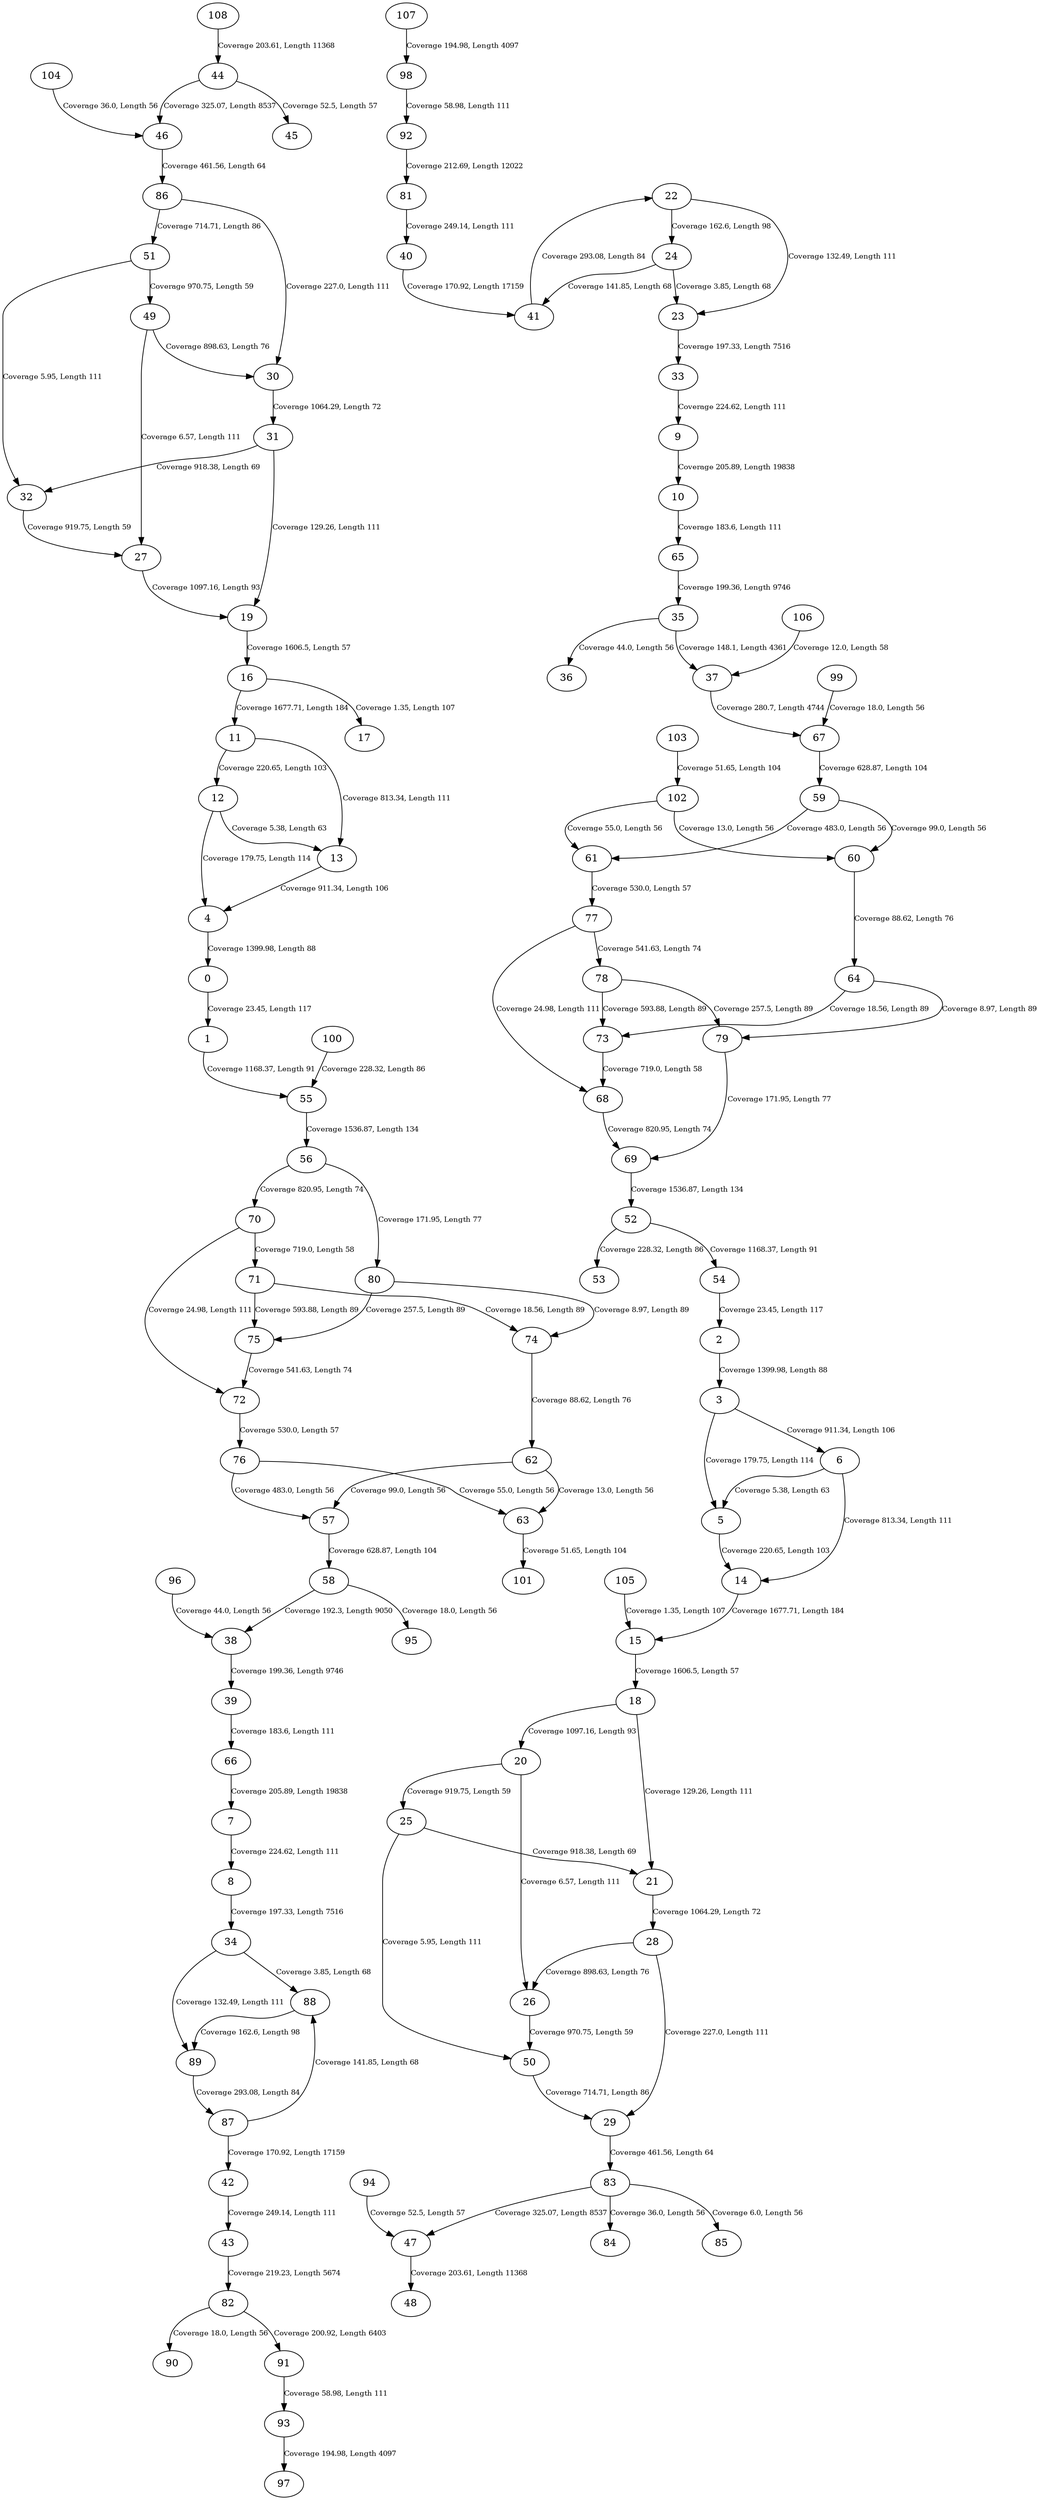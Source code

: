 strict digraph "" {
	0 -> 1	[fontsize=10,
		label="Coverage 23.45, Length 117"];
	1 -> 55	[fontsize=10,
		label="Coverage 1168.37, Length 91"];
	2 -> 3	[fontsize=10,
		label="Coverage 1399.98, Length 88"];
	3 -> 5	[fontsize=10,
		label="Coverage 179.75, Length 114"];
	3 -> 6	[fontsize=10,
		label="Coverage 911.34, Length 106"];
	4 -> 0	[fontsize=10,
		label="Coverage 1399.98, Length 88"];
	5 -> 14	[fontsize=10,
		label="Coverage 220.65, Length 103"];
	6 -> 5	[fontsize=10,
		label="Coverage 5.38, Length 63"];
	6 -> 14	[fontsize=10,
		label="Coverage 813.34, Length 111"];
	7 -> 8	[fontsize=10,
		label="Coverage 224.62, Length 111"];
	8 -> 34	[fontsize=10,
		label="Coverage 197.33, Length 7516"];
	9 -> 10	[fontsize=10,
		label="Coverage 205.89, Length 19838"];
	10 -> 65	[fontsize=10,
		label="Coverage 183.6, Length 111"];
	11 -> 12	[fontsize=10,
		label="Coverage 220.65, Length 103"];
	11 -> 13	[fontsize=10,
		label="Coverage 813.34, Length 111"];
	12 -> 4	[fontsize=10,
		label="Coverage 179.75, Length 114"];
	12 -> 13	[fontsize=10,
		label="Coverage 5.38, Length 63"];
	13 -> 4	[fontsize=10,
		label="Coverage 911.34, Length 106"];
	14 -> 15	[fontsize=10,
		label="Coverage 1677.71, Length 184"];
	15 -> 18	[fontsize=10,
		label="Coverage 1606.5, Length 57"];
	16 -> 11	[fontsize=10,
		label="Coverage 1677.71, Length 184"];
	16 -> 17	[fontsize=10,
		label="Coverage 1.35, Length 107"];
	18 -> 20	[fontsize=10,
		label="Coverage 1097.16, Length 93"];
	18 -> 21	[fontsize=10,
		label="Coverage 129.26, Length 111"];
	19 -> 16	[fontsize=10,
		label="Coverage 1606.5, Length 57"];
	20 -> 25	[fontsize=10,
		label="Coverage 919.75, Length 59"];
	20 -> 26	[fontsize=10,
		label="Coverage 6.57, Length 111"];
	21 -> 28	[fontsize=10,
		label="Coverage 1064.29, Length 72"];
	22 -> 23	[fontsize=10,
		label="Coverage 132.49, Length 111"];
	22 -> 24	[fontsize=10,
		label="Coverage 162.6, Length 98"];
	23 -> 33	[fontsize=10,
		label="Coverage 197.33, Length 7516"];
	24 -> 23	[fontsize=10,
		label="Coverage 3.85, Length 68"];
	24 -> 41	[fontsize=10,
		label="Coverage 141.85, Length 68"];
	25 -> 21	[fontsize=10,
		label="Coverage 918.38, Length 69"];
	25 -> 50	[fontsize=10,
		label="Coverage 5.95, Length 111"];
	26 -> 50	[fontsize=10,
		label="Coverage 970.75, Length 59"];
	27 -> 19	[fontsize=10,
		label="Coverage 1097.16, Length 93"];
	28 -> 26	[fontsize=10,
		label="Coverage 898.63, Length 76"];
	28 -> 29	[fontsize=10,
		label="Coverage 227.0, Length 111"];
	29 -> 83	[fontsize=10,
		label="Coverage 461.56, Length 64"];
	30 -> 31	[fontsize=10,
		label="Coverage 1064.29, Length 72"];
	31 -> 19	[fontsize=10,
		label="Coverage 129.26, Length 111"];
	31 -> 32	[fontsize=10,
		label="Coverage 918.38, Length 69"];
	32 -> 27	[fontsize=10,
		label="Coverage 919.75, Length 59"];
	33 -> 9	[fontsize=10,
		label="Coverage 224.62, Length 111"];
	34 -> 88	[fontsize=10,
		label="Coverage 3.85, Length 68"];
	34 -> 89	[fontsize=10,
		label="Coverage 132.49, Length 111"];
	35 -> 36	[fontsize=10,
		label="Coverage 44.0, Length 56"];
	35 -> 37	[fontsize=10,
		label="Coverage 148.1, Length 4361"];
	37 -> 67	[fontsize=10,
		label="Coverage 280.7, Length 4744"];
	38 -> 39	[fontsize=10,
		label="Coverage 199.36, Length 9746"];
	39 -> 66	[fontsize=10,
		label="Coverage 183.6, Length 111"];
	40 -> 41	[fontsize=10,
		label="Coverage 170.92, Length 17159"];
	41 -> 22	[fontsize=10,
		label="Coverage 293.08, Length 84"];
	42 -> 43	[fontsize=10,
		label="Coverage 249.14, Length 111"];
	43 -> 82	[fontsize=10,
		label="Coverage 219.23, Length 5674"];
	44 -> 45	[fontsize=10,
		label="Coverage 52.5, Length 57"];
	44 -> 46	[fontsize=10,
		label="Coverage 325.07, Length 8537"];
	46 -> 86	[fontsize=10,
		label="Coverage 461.56, Length 64"];
	47 -> 48	[fontsize=10,
		label="Coverage 203.61, Length 11368"];
	49 -> 27	[fontsize=10,
		label="Coverage 6.57, Length 111"];
	49 -> 30	[fontsize=10,
		label="Coverage 898.63, Length 76"];
	50 -> 29	[fontsize=10,
		label="Coverage 714.71, Length 86"];
	51 -> 32	[fontsize=10,
		label="Coverage 5.95, Length 111"];
	51 -> 49	[fontsize=10,
		label="Coverage 970.75, Length 59"];
	52 -> 53	[fontsize=10,
		label="Coverage 228.32, Length 86"];
	52 -> 54	[fontsize=10,
		label="Coverage 1168.37, Length 91"];
	54 -> 2	[fontsize=10,
		label="Coverage 23.45, Length 117"];
	55 -> 56	[fontsize=10,
		label="Coverage 1536.87, Length 134"];
	56 -> 70	[fontsize=10,
		label="Coverage 820.95, Length 74"];
	56 -> 80	[fontsize=10,
		label="Coverage 171.95, Length 77"];
	57 -> 58	[fontsize=10,
		label="Coverage 628.87, Length 104"];
	58 -> 38	[fontsize=10,
		label="Coverage 192.3, Length 9050"];
	58 -> 95	[fontsize=10,
		label="Coverage 18.0, Length 56"];
	59 -> 60	[fontsize=10,
		label="Coverage 99.0, Length 56"];
	59 -> 61	[fontsize=10,
		label="Coverage 483.0, Length 56"];
	60 -> 64	[fontsize=10,
		label="Coverage 88.62, Length 76"];
	61 -> 77	[fontsize=10,
		label="Coverage 530.0, Length 57"];
	62 -> 57	[fontsize=10,
		label="Coverage 99.0, Length 56"];
	62 -> 63	[fontsize=10,
		label="Coverage 13.0, Length 56"];
	63 -> 101	[fontsize=10,
		label="Coverage 51.65, Length 104"];
	64 -> 73	[fontsize=10,
		label="Coverage 18.56, Length 89"];
	64 -> 79	[fontsize=10,
		label="Coverage 8.97, Length 89"];
	65 -> 35	[fontsize=10,
		label="Coverage 199.36, Length 9746"];
	66 -> 7	[fontsize=10,
		label="Coverage 205.89, Length 19838"];
	67 -> 59	[fontsize=10,
		label="Coverage 628.87, Length 104"];
	68 -> 69	[fontsize=10,
		label="Coverage 820.95, Length 74"];
	69 -> 52	[fontsize=10,
		label="Coverage 1536.87, Length 134"];
	70 -> 71	[fontsize=10,
		label="Coverage 719.0, Length 58"];
	70 -> 72	[fontsize=10,
		label="Coverage 24.98, Length 111"];
	71 -> 74	[fontsize=10,
		label="Coverage 18.56, Length 89"];
	71 -> 75	[fontsize=10,
		label="Coverage 593.88, Length 89"];
	72 -> 76	[fontsize=10,
		label="Coverage 530.0, Length 57"];
	73 -> 68	[fontsize=10,
		label="Coverage 719.0, Length 58"];
	74 -> 62	[fontsize=10,
		label="Coverage 88.62, Length 76"];
	75 -> 72	[fontsize=10,
		label="Coverage 541.63, Length 74"];
	76 -> 57	[fontsize=10,
		label="Coverage 483.0, Length 56"];
	76 -> 63	[fontsize=10,
		label="Coverage 55.0, Length 56"];
	77 -> 68	[fontsize=10,
		label="Coverage 24.98, Length 111"];
	77 -> 78	[fontsize=10,
		label="Coverage 541.63, Length 74"];
	78 -> 73	[fontsize=10,
		label="Coverage 593.88, Length 89"];
	78 -> 79	[fontsize=10,
		label="Coverage 257.5, Length 89"];
	79 -> 69	[fontsize=10,
		label="Coverage 171.95, Length 77"];
	80 -> 74	[fontsize=10,
		label="Coverage 8.97, Length 89"];
	80 -> 75	[fontsize=10,
		label="Coverage 257.5, Length 89"];
	81 -> 40	[fontsize=10,
		label="Coverage 249.14, Length 111"];
	82 -> 90	[fontsize=10,
		label="Coverage 18.0, Length 56"];
	82 -> 91	[fontsize=10,
		label="Coverage 200.92, Length 6403"];
	83 -> 47	[fontsize=10,
		label="Coverage 325.07, Length 8537"];
	83 -> 84	[fontsize=10,
		label="Coverage 36.0, Length 56"];
	83 -> 85	[fontsize=10,
		label="Coverage 6.0, Length 56"];
	86 -> 30	[fontsize=10,
		label="Coverage 227.0, Length 111"];
	86 -> 51	[fontsize=10,
		label="Coverage 714.71, Length 86"];
	87 -> 42	[fontsize=10,
		label="Coverage 170.92, Length 17159"];
	87 -> 88	[fontsize=10,
		label="Coverage 141.85, Length 68"];
	88 -> 89	[fontsize=10,
		label="Coverage 162.6, Length 98"];
	89 -> 87	[fontsize=10,
		label="Coverage 293.08, Length 84"];
	91 -> 93	[fontsize=10,
		label="Coverage 58.98, Length 111"];
	92 -> 81	[fontsize=10,
		label="Coverage 212.69, Length 12022"];
	93 -> 97	[fontsize=10,
		label="Coverage 194.98, Length 4097"];
	94 -> 47	[fontsize=10,
		label="Coverage 52.5, Length 57"];
	96 -> 38	[fontsize=10,
		label="Coverage 44.0, Length 56"];
	98 -> 92	[fontsize=10,
		label="Coverage 58.98, Length 111"];
	99 -> 67	[fontsize=10,
		label="Coverage 18.0, Length 56"];
	100 -> 55	[fontsize=10,
		label="Coverage 228.32, Length 86"];
	102 -> 60	[fontsize=10,
		label="Coverage 13.0, Length 56"];
	102 -> 61	[fontsize=10,
		label="Coverage 55.0, Length 56"];
	103 -> 102	[fontsize=10,
		label="Coverage 51.65, Length 104"];
	104 -> 46	[fontsize=10,
		label="Coverage 36.0, Length 56"];
	105 -> 15	[fontsize=10,
		label="Coverage 1.35, Length 107"];
	106 -> 37	[fontsize=10,
		label="Coverage 12.0, Length 58"];
	107 -> 98	[fontsize=10,
		label="Coverage 194.98, Length 4097"];
	108 -> 44	[fontsize=10,
		label="Coverage 203.61, Length 11368"];
}
